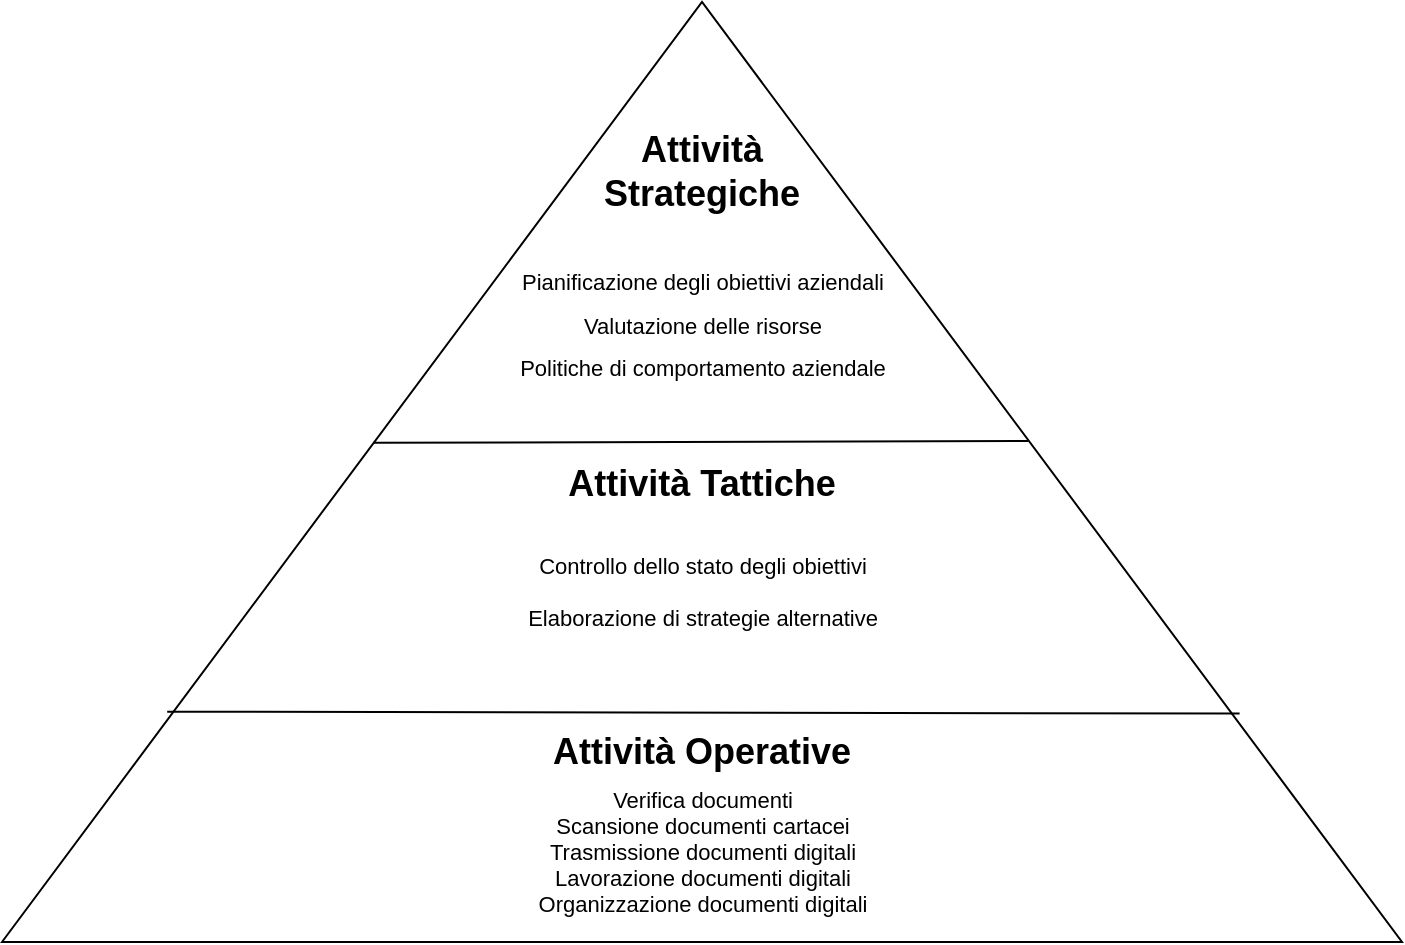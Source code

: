 <mxfile version="20.4.0" type="device"><diagram id="ofL3JvXd2ukKAjqS9SOp" name="Pagina-1"><mxGraphModel dx="1221" dy="1803" grid="1" gridSize="10" guides="1" tooltips="1" connect="1" arrows="1" fold="1" page="1" pageScale="1" pageWidth="827" pageHeight="1169" math="0" shadow="0"><root><mxCell id="0"/><mxCell id="1" parent="0"/><mxCell id="ZM_BRoP8mIDvK8FOiIq5-8" value="" style="group" vertex="1" connectable="0" parent="1"><mxGeometry x="30" y="-100.0" width="700" height="470" as="geometry"/></mxCell><mxCell id="ZM_BRoP8mIDvK8FOiIq5-5" value="" style="triangle;whiteSpace=wrap;html=1;rotation=-90;" vertex="1" parent="ZM_BRoP8mIDvK8FOiIq5-8"><mxGeometry x="115" y="-115.0" width="470" height="700" as="geometry"/></mxCell><mxCell id="ZM_BRoP8mIDvK8FOiIq5-6" value="" style="endArrow=none;html=1;rounded=0;exitX=0.531;exitY=0.265;exitDx=0;exitDy=0;exitPerimeter=0;entryX=0.533;entryY=0.733;entryDx=0;entryDy=0;entryPerimeter=0;" edge="1" parent="ZM_BRoP8mIDvK8FOiIq5-8" source="ZM_BRoP8mIDvK8FOiIq5-5" target="ZM_BRoP8mIDvK8FOiIq5-5"><mxGeometry width="50" height="50" relative="1" as="geometry"><mxPoint x="370" y="210.0" as="sourcePoint"/><mxPoint x="510" y="220.0" as="targetPoint"/></mxGeometry></mxCell><mxCell id="ZM_BRoP8mIDvK8FOiIq5-7" value="" style="endArrow=none;html=1;rounded=0;entryX=0.243;entryY=0.884;entryDx=0;entryDy=0;entryPerimeter=0;exitX=0.245;exitY=0.118;exitDx=0;exitDy=0;exitPerimeter=0;" edge="1" parent="ZM_BRoP8mIDvK8FOiIq5-8" source="ZM_BRoP8mIDvK8FOiIq5-5" target="ZM_BRoP8mIDvK8FOiIq5-5"><mxGeometry width="50" height="50" relative="1" as="geometry"><mxPoint x="195.5" y="230.43" as="sourcePoint"/><mxPoint x="523.1" y="229.49" as="targetPoint"/><Array as="points"/></mxGeometry></mxCell><mxCell id="ZM_BRoP8mIDvK8FOiIq5-11" value="&lt;b&gt;&lt;font style=&quot;font-size: 18px;&quot;&gt;Attività Strategiche&lt;/font&gt;&lt;/b&gt;" style="text;html=1;strokeColor=none;fillColor=none;align=center;verticalAlign=middle;whiteSpace=wrap;rounded=0;" vertex="1" parent="ZM_BRoP8mIDvK8FOiIq5-8"><mxGeometry x="290" y="70" width="120" height="30" as="geometry"/></mxCell><mxCell id="ZM_BRoP8mIDvK8FOiIq5-10" value="&lt;b&gt;&lt;font style=&quot;font-size: 18px;&quot;&gt;Attività Operative&lt;/font&gt;&lt;/b&gt;" style="text;html=1;strokeColor=none;fillColor=none;align=center;verticalAlign=middle;whiteSpace=wrap;rounded=0;" vertex="1" parent="ZM_BRoP8mIDvK8FOiIq5-8"><mxGeometry x="245" y="360" width="210" height="30" as="geometry"/></mxCell><mxCell id="ZM_BRoP8mIDvK8FOiIq5-9" value="&lt;b&gt;&lt;font style=&quot;font-size: 18px;&quot;&gt;Attività Tattiche&lt;/font&gt;&lt;/b&gt;" style="text;html=1;strokeColor=none;fillColor=none;align=center;verticalAlign=middle;whiteSpace=wrap;rounded=0;" vertex="1" parent="ZM_BRoP8mIDvK8FOiIq5-8"><mxGeometry x="235" y="226" width="230" height="30" as="geometry"/></mxCell><mxCell id="ZM_BRoP8mIDvK8FOiIq5-12" style="edgeStyle=orthogonalEdgeStyle;rounded=0;orthogonalLoop=1;jettySize=auto;html=1;exitX=0.5;exitY=1;exitDx=0;exitDy=0;fontSize=18;" edge="1" parent="ZM_BRoP8mIDvK8FOiIq5-8" source="ZM_BRoP8mIDvK8FOiIq5-11" target="ZM_BRoP8mIDvK8FOiIq5-11"><mxGeometry relative="1" as="geometry"/></mxCell><mxCell id="ZM_BRoP8mIDvK8FOiIq5-13" value="&lt;font style=&quot;font-size: 11px;&quot;&gt;Pianificazione degli obiettivi aziendali&lt;br&gt;Valutazione delle risorse&lt;br&gt;Politiche di comportamento aziendale&lt;br&gt;&lt;/font&gt;" style="text;html=1;align=center;verticalAlign=middle;resizable=0;points=[];autosize=1;strokeColor=none;fillColor=none;fontSize=18;" vertex="1" parent="ZM_BRoP8mIDvK8FOiIq5-8"><mxGeometry x="245" y="120.0" width="210" height="80" as="geometry"/></mxCell><mxCell id="ZM_BRoP8mIDvK8FOiIq5-14" value="Controllo dello stato degli obiettivi&lt;br&gt;&lt;br&gt;Elaborazione di strategie alternative" style="text;html=1;align=center;verticalAlign=middle;resizable=0;points=[];autosize=1;strokeColor=none;fillColor=none;fontSize=11;" vertex="1" parent="ZM_BRoP8mIDvK8FOiIq5-8"><mxGeometry x="250" y="270" width="200" height="50" as="geometry"/></mxCell><mxCell id="ZM_BRoP8mIDvK8FOiIq5-15" value="Verifica documenti&lt;br&gt;Scansione documenti cartacei&lt;br&gt;Trasmissione documenti digitali&lt;br&gt;Lavorazione documenti digitali&lt;br&gt;Organizzazione documenti digitali" style="text;html=1;align=center;verticalAlign=middle;resizable=0;points=[];autosize=1;strokeColor=none;fillColor=none;fontSize=11;" vertex="1" parent="ZM_BRoP8mIDvK8FOiIq5-8"><mxGeometry x="255" y="385" width="190" height="80" as="geometry"/></mxCell></root></mxGraphModel></diagram></mxfile>